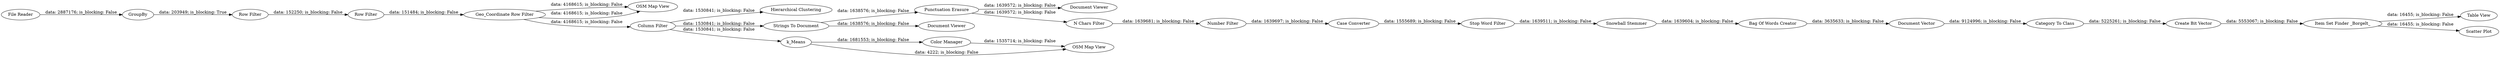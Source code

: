 digraph {
	"-2973232875210431946_24" [label="Document Viewer"]
	"-2973232875210431946_13" [label="Color Manager"]
	"-2973232875210431946_19" [label="N Chars Filter"]
	"-2973232875210431946_32" [label="Table View"]
	"-2973232875210431946_25" [label="Stop Word Filter"]
	"-2973232875210431946_16" [label="Hierarchical Clustering"]
	"-2973232875210431946_31" [label="Item Set Finder _Borgelt_"]
	"-2973232875210431946_8" [label="Geo_Coordinate Row Filter"]
	"-2973232875210431946_17" [label="Strings To Document"]
	"-2973232875210431946_30" [label="Create Bit Vector"]
	"-2973232875210431946_33" [label="Scatter Plot"]
	"-2973232875210431946_29" [label="Category To Class"]
	"-2973232875210431946_18" [label="Punctuation Erasure"]
	"-2973232875210431946_1" [label="File Reader"]
	"-2973232875210431946_28" [label="Document Vector"]
	"-2973232875210431946_12" [label=k_Means]
	"-2973232875210431946_2" [label=GroupBy]
	"-2973232875210431946_23" [label="Document Viewer"]
	"-2973232875210431946_5" [label="Row Filter"]
	"-2973232875210431946_10" [label="OSM Map View"]
	"-2973232875210431946_14" [label="OSM Map View"]
	"-2973232875210431946_27" [label="Bag Of Words Creator"]
	"-2973232875210431946_26" [label="Snowball Stemmer"]
	"-2973232875210431946_15" [label="Row Filter"]
	"-2973232875210431946_11" [label="Column Filter"]
	"-2973232875210431946_21" [label="Case Converter"]
	"-2973232875210431946_20" [label="Number Filter"]
	"-2973232875210431946_1" -> "-2973232875210431946_2" [label="data: 2887176; is_blocking: False"]
	"-2973232875210431946_15" -> "-2973232875210431946_8" [label="data: 151484; is_blocking: False"]
	"-2973232875210431946_31" -> "-2973232875210431946_33" [label="data: 16455; is_blocking: False"]
	"-2973232875210431946_12" -> "-2973232875210431946_14" [label="data: 4222; is_blocking: False"]
	"-2973232875210431946_18" -> "-2973232875210431946_24" [label="data: 1639572; is_blocking: False"]
	"-2973232875210431946_19" -> "-2973232875210431946_20" [label="data: 1639681; is_blocking: False"]
	"-2973232875210431946_11" -> "-2973232875210431946_12" [label="data: 1530841; is_blocking: False"]
	"-2973232875210431946_11" -> "-2973232875210431946_17" [label="data: 1530841; is_blocking: False"]
	"-2973232875210431946_17" -> "-2973232875210431946_18" [label="data: 1638576; is_blocking: False"]
	"-2973232875210431946_2" -> "-2973232875210431946_5" [label="data: 203949; is_blocking: True"]
	"-2973232875210431946_20" -> "-2973232875210431946_21" [label="data: 1639697; is_blocking: False"]
	"-2973232875210431946_5" -> "-2973232875210431946_15" [label="data: 152250; is_blocking: False"]
	"-2973232875210431946_18" -> "-2973232875210431946_19" [label="data: 1639572; is_blocking: False"]
	"-2973232875210431946_30" -> "-2973232875210431946_31" [label="data: 5553067; is_blocking: False"]
	"-2973232875210431946_27" -> "-2973232875210431946_28" [label="data: 3635633; is_blocking: False"]
	"-2973232875210431946_17" -> "-2973232875210431946_23" [label="data: 1638576; is_blocking: False"]
	"-2973232875210431946_8" -> "-2973232875210431946_10" [label="data: 4168615; is_blocking: False"]
	"-2973232875210431946_29" -> "-2973232875210431946_30" [label="data: 5225261; is_blocking: False"]
	"-2973232875210431946_8" -> "-2973232875210431946_10" [label="data: 4168615; is_blocking: False"]
	"-2973232875210431946_21" -> "-2973232875210431946_25" [label="data: 1555689; is_blocking: False"]
	"-2973232875210431946_26" -> "-2973232875210431946_27" [label="data: 1639604; is_blocking: False"]
	"-2973232875210431946_13" -> "-2973232875210431946_14" [label="data: 1535714; is_blocking: False"]
	"-2973232875210431946_12" -> "-2973232875210431946_13" [label="data: 1681553; is_blocking: False"]
	"-2973232875210431946_28" -> "-2973232875210431946_29" [label="data: 9124996; is_blocking: False"]
	"-2973232875210431946_11" -> "-2973232875210431946_16" [label="data: 1530841; is_blocking: False"]
	"-2973232875210431946_31" -> "-2973232875210431946_32" [label="data: 16455; is_blocking: False"]
	"-2973232875210431946_8" -> "-2973232875210431946_11" [label="data: 4168615; is_blocking: False"]
	"-2973232875210431946_25" -> "-2973232875210431946_26" [label="data: 1639511; is_blocking: False"]
	rankdir=LR
}
